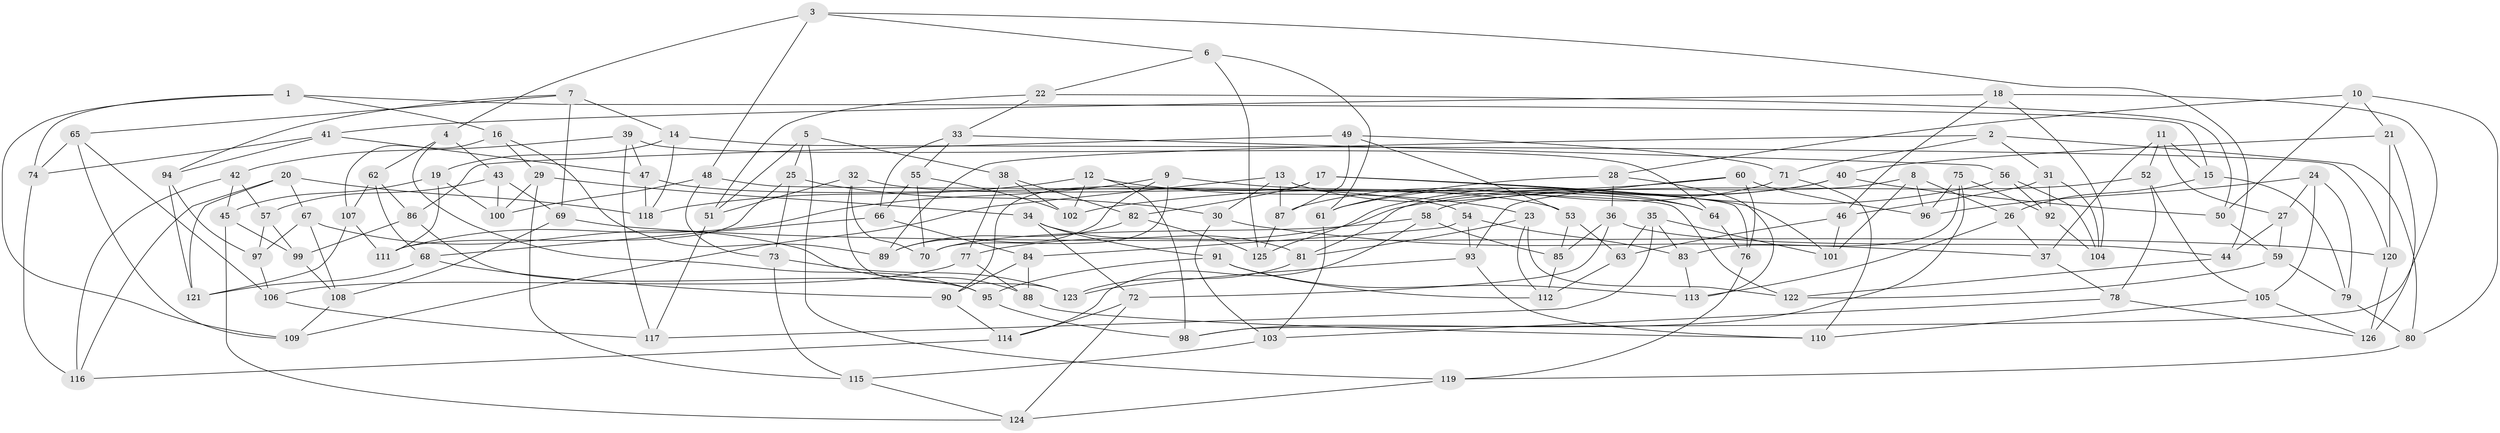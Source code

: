 // coarse degree distribution, {4: 0.72, 3: 0.06666666666666667, 5: 0.06666666666666667, 6: 0.013333333333333334, 8: 0.06666666666666667, 12: 0.013333333333333334, 9: 0.013333333333333334, 10: 0.02666666666666667, 7: 0.013333333333333334}
// Generated by graph-tools (version 1.1) at 2025/03/03/04/25 22:03:32]
// undirected, 126 vertices, 252 edges
graph export_dot {
graph [start="1"]
  node [color=gray90,style=filled];
  1;
  2;
  3;
  4;
  5;
  6;
  7;
  8;
  9;
  10;
  11;
  12;
  13;
  14;
  15;
  16;
  17;
  18;
  19;
  20;
  21;
  22;
  23;
  24;
  25;
  26;
  27;
  28;
  29;
  30;
  31;
  32;
  33;
  34;
  35;
  36;
  37;
  38;
  39;
  40;
  41;
  42;
  43;
  44;
  45;
  46;
  47;
  48;
  49;
  50;
  51;
  52;
  53;
  54;
  55;
  56;
  57;
  58;
  59;
  60;
  61;
  62;
  63;
  64;
  65;
  66;
  67;
  68;
  69;
  70;
  71;
  72;
  73;
  74;
  75;
  76;
  77;
  78;
  79;
  80;
  81;
  82;
  83;
  84;
  85;
  86;
  87;
  88;
  89;
  90;
  91;
  92;
  93;
  94;
  95;
  96;
  97;
  98;
  99;
  100;
  101;
  102;
  103;
  104;
  105;
  106;
  107;
  108;
  109;
  110;
  111;
  112;
  113;
  114;
  115;
  116;
  117;
  118;
  119;
  120;
  121;
  122;
  123;
  124;
  125;
  126;
  1 -- 109;
  1 -- 16;
  1 -- 74;
  1 -- 15;
  2 -- 80;
  2 -- 71;
  2 -- 89;
  2 -- 31;
  3 -- 44;
  3 -- 6;
  3 -- 4;
  3 -- 48;
  4 -- 95;
  4 -- 62;
  4 -- 43;
  5 -- 51;
  5 -- 38;
  5 -- 119;
  5 -- 25;
  6 -- 61;
  6 -- 22;
  6 -- 125;
  7 -- 94;
  7 -- 65;
  7 -- 69;
  7 -- 14;
  8 -- 101;
  8 -- 81;
  8 -- 26;
  8 -- 96;
  9 -- 70;
  9 -- 64;
  9 -- 89;
  9 -- 111;
  10 -- 80;
  10 -- 21;
  10 -- 28;
  10 -- 50;
  11 -- 52;
  11 -- 15;
  11 -- 37;
  11 -- 27;
  12 -- 102;
  12 -- 23;
  12 -- 118;
  12 -- 98;
  13 -- 64;
  13 -- 87;
  13 -- 30;
  13 -- 109;
  14 -- 120;
  14 -- 118;
  14 -- 19;
  15 -- 79;
  15 -- 26;
  16 -- 89;
  16 -- 29;
  16 -- 107;
  17 -- 101;
  17 -- 76;
  17 -- 90;
  17 -- 82;
  18 -- 41;
  18 -- 98;
  18 -- 104;
  18 -- 46;
  19 -- 45;
  19 -- 111;
  19 -- 100;
  20 -- 67;
  20 -- 116;
  20 -- 121;
  20 -- 118;
  21 -- 126;
  21 -- 40;
  21 -- 120;
  22 -- 50;
  22 -- 33;
  22 -- 51;
  23 -- 81;
  23 -- 122;
  23 -- 112;
  24 -- 105;
  24 -- 79;
  24 -- 96;
  24 -- 27;
  25 -- 111;
  25 -- 73;
  25 -- 30;
  26 -- 37;
  26 -- 113;
  27 -- 59;
  27 -- 44;
  28 -- 113;
  28 -- 36;
  28 -- 61;
  29 -- 34;
  29 -- 100;
  29 -- 115;
  30 -- 37;
  30 -- 103;
  31 -- 104;
  31 -- 46;
  31 -- 92;
  32 -- 123;
  32 -- 53;
  32 -- 51;
  32 -- 70;
  33 -- 66;
  33 -- 56;
  33 -- 55;
  34 -- 81;
  34 -- 72;
  34 -- 91;
  35 -- 83;
  35 -- 101;
  35 -- 63;
  35 -- 117;
  36 -- 72;
  36 -- 44;
  36 -- 85;
  37 -- 78;
  38 -- 77;
  38 -- 82;
  38 -- 102;
  39 -- 117;
  39 -- 64;
  39 -- 42;
  39 -- 47;
  40 -- 125;
  40 -- 61;
  40 -- 50;
  41 -- 74;
  41 -- 94;
  41 -- 47;
  42 -- 45;
  42 -- 57;
  42 -- 116;
  43 -- 69;
  43 -- 100;
  43 -- 57;
  44 -- 122;
  45 -- 124;
  45 -- 99;
  46 -- 101;
  46 -- 63;
  47 -- 118;
  47 -- 54;
  48 -- 73;
  48 -- 100;
  48 -- 122;
  49 -- 86;
  49 -- 71;
  49 -- 87;
  49 -- 53;
  50 -- 59;
  51 -- 117;
  52 -- 78;
  52 -- 58;
  52 -- 105;
  53 -- 85;
  53 -- 63;
  54 -- 83;
  54 -- 93;
  54 -- 84;
  55 -- 102;
  55 -- 66;
  55 -- 70;
  56 -- 104;
  56 -- 92;
  56 -- 77;
  57 -- 97;
  57 -- 99;
  58 -- 85;
  58 -- 70;
  58 -- 114;
  59 -- 79;
  59 -- 122;
  60 -- 96;
  60 -- 93;
  60 -- 76;
  60 -- 102;
  61 -- 103;
  62 -- 86;
  62 -- 107;
  62 -- 68;
  63 -- 112;
  64 -- 76;
  65 -- 109;
  65 -- 74;
  65 -- 106;
  66 -- 68;
  66 -- 84;
  67 -- 108;
  67 -- 88;
  67 -- 97;
  68 -- 90;
  68 -- 121;
  69 -- 120;
  69 -- 108;
  71 -- 87;
  71 -- 110;
  72 -- 124;
  72 -- 114;
  73 -- 123;
  73 -- 115;
  74 -- 116;
  75 -- 98;
  75 -- 96;
  75 -- 92;
  75 -- 83;
  76 -- 119;
  77 -- 106;
  77 -- 88;
  78 -- 103;
  78 -- 126;
  79 -- 80;
  80 -- 119;
  81 -- 123;
  82 -- 125;
  82 -- 89;
  83 -- 113;
  84 -- 88;
  84 -- 90;
  85 -- 112;
  86 -- 95;
  86 -- 99;
  87 -- 125;
  88 -- 110;
  90 -- 114;
  91 -- 95;
  91 -- 113;
  91 -- 112;
  92 -- 104;
  93 -- 123;
  93 -- 110;
  94 -- 121;
  94 -- 97;
  95 -- 98;
  97 -- 106;
  99 -- 108;
  103 -- 115;
  105 -- 110;
  105 -- 126;
  106 -- 117;
  107 -- 111;
  107 -- 121;
  108 -- 109;
  114 -- 116;
  115 -- 124;
  119 -- 124;
  120 -- 126;
}
